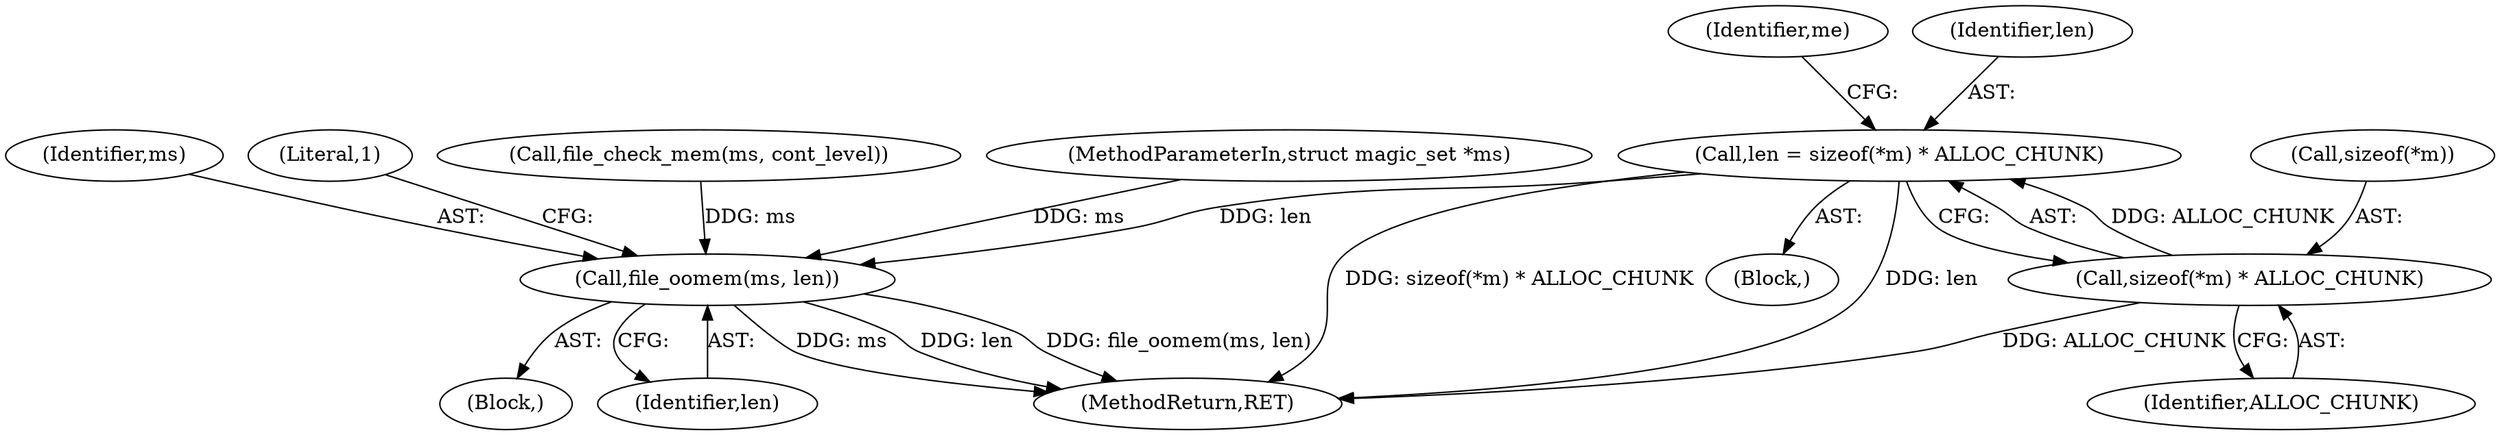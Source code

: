 digraph "0_file_4a284c89d6ef11aca34da65da7d673050a5ea320@API" {
"1000319" [label="(Call,len = sizeof(*m) * ALLOC_CHUNK)"];
"1000321" [label="(Call,sizeof(*m) * ALLOC_CHUNK)"];
"1000335" [label="(Call,file_oomem(ms, len))"];
"1000173" [label="(Call,file_check_mem(ms, cont_level))"];
"1000329" [label="(Identifier,me)"];
"1000334" [label="(Block,)"];
"1000319" [label="(Call,len = sizeof(*m) * ALLOC_CHUNK)"];
"1000320" [label="(Identifier,len)"];
"1000335" [label="(Call,file_oomem(ms, len))"];
"1000322" [label="(Call,sizeof(*m))"];
"1000130" [label="(MethodParameterIn,struct magic_set *ms)"];
"1000321" [label="(Call,sizeof(*m) * ALLOC_CHUNK)"];
"1000336" [label="(Identifier,ms)"];
"1001534" [label="(MethodReturn,RET)"];
"1000340" [label="(Literal,1)"];
"1000337" [label="(Identifier,len)"];
"1000317" [label="(Block,)"];
"1000325" [label="(Identifier,ALLOC_CHUNK)"];
"1000319" -> "1000317"  [label="AST: "];
"1000319" -> "1000321"  [label="CFG: "];
"1000320" -> "1000319"  [label="AST: "];
"1000321" -> "1000319"  [label="AST: "];
"1000329" -> "1000319"  [label="CFG: "];
"1000319" -> "1001534"  [label="DDG: sizeof(*m) * ALLOC_CHUNK"];
"1000319" -> "1001534"  [label="DDG: len"];
"1000321" -> "1000319"  [label="DDG: ALLOC_CHUNK"];
"1000319" -> "1000335"  [label="DDG: len"];
"1000321" -> "1000325"  [label="CFG: "];
"1000322" -> "1000321"  [label="AST: "];
"1000325" -> "1000321"  [label="AST: "];
"1000321" -> "1001534"  [label="DDG: ALLOC_CHUNK"];
"1000335" -> "1000334"  [label="AST: "];
"1000335" -> "1000337"  [label="CFG: "];
"1000336" -> "1000335"  [label="AST: "];
"1000337" -> "1000335"  [label="AST: "];
"1000340" -> "1000335"  [label="CFG: "];
"1000335" -> "1001534"  [label="DDG: ms"];
"1000335" -> "1001534"  [label="DDG: len"];
"1000335" -> "1001534"  [label="DDG: file_oomem(ms, len)"];
"1000173" -> "1000335"  [label="DDG: ms"];
"1000130" -> "1000335"  [label="DDG: ms"];
}
